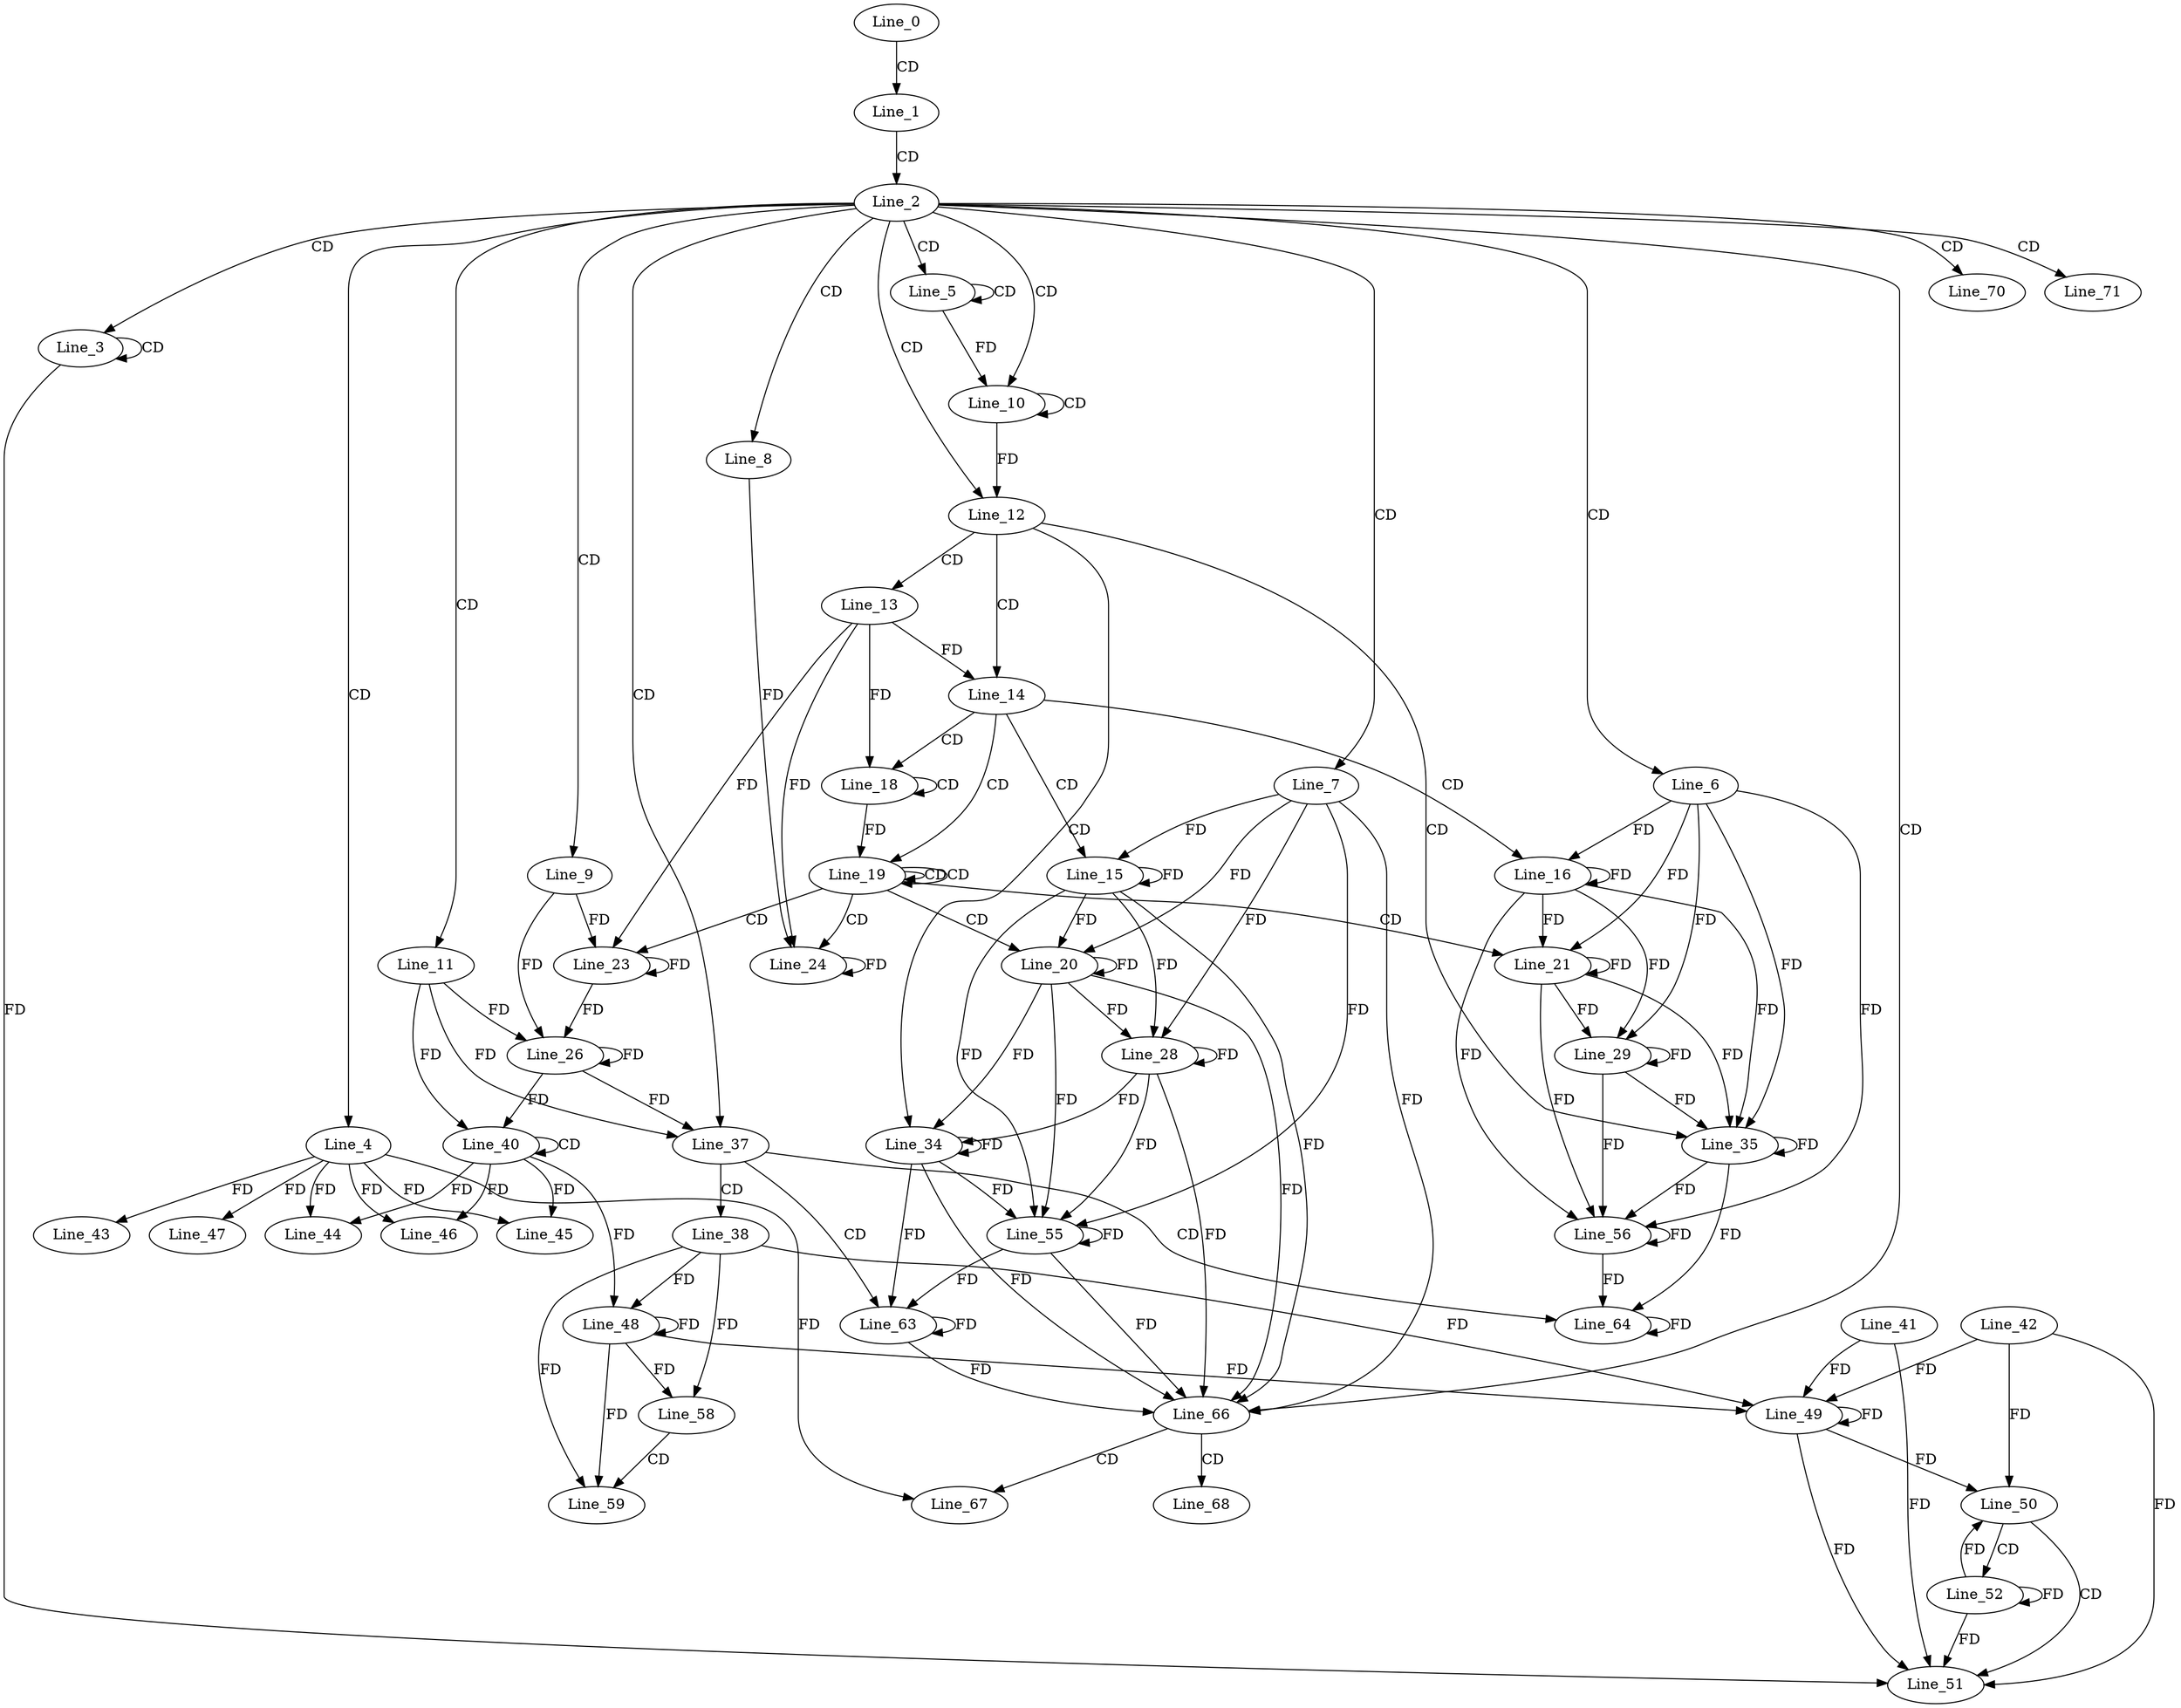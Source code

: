 digraph G {
  Line_0;
  Line_1;
  Line_2;
  Line_3;
  Line_3;
  Line_4;
  Line_5;
  Line_5;
  Line_6;
  Line_7;
  Line_8;
  Line_9;
  Line_10;
  Line_10;
  Line_11;
  Line_12;
  Line_13;
  Line_14;
  Line_14;
  Line_15;
  Line_16;
  Line_18;
  Line_18;
  Line_19;
  Line_19;
  Line_19;
  Line_20;
  Line_21;
  Line_23;
  Line_23;
  Line_24;
  Line_24;
  Line_26;
  Line_26;
  Line_28;
  Line_29;
  Line_34;
  Line_35;
  Line_37;
  Line_38;
  Line_40;
  Line_40;
  Line_43;
  Line_44;
  Line_44;
  Line_45;
  Line_45;
  Line_46;
  Line_46;
  Line_47;
  Line_48;
  Line_48;
  Line_42;
  Line_49;
  Line_49;
  Line_41;
  Line_50;
  Line_51;
  Line_52;
  Line_52;
  Line_55;
  Line_56;
  Line_58;
  Line_59;
  Line_63;
  Line_64;
  Line_66;
  Line_67;
  Line_68;
  Line_70;
  Line_71;
  Line_0 -> Line_1 [ label="CD" ];
  Line_1 -> Line_2 [ label="CD" ];
  Line_2 -> Line_3 [ label="CD" ];
  Line_3 -> Line_3 [ label="CD" ];
  Line_2 -> Line_4 [ label="CD" ];
  Line_2 -> Line_5 [ label="CD" ];
  Line_5 -> Line_5 [ label="CD" ];
  Line_2 -> Line_6 [ label="CD" ];
  Line_2 -> Line_7 [ label="CD" ];
  Line_2 -> Line_8 [ label="CD" ];
  Line_2 -> Line_9 [ label="CD" ];
  Line_2 -> Line_10 [ label="CD" ];
  Line_10 -> Line_10 [ label="CD" ];
  Line_5 -> Line_10 [ label="FD" ];
  Line_2 -> Line_11 [ label="CD" ];
  Line_2 -> Line_12 [ label="CD" ];
  Line_10 -> Line_12 [ label="FD" ];
  Line_12 -> Line_13 [ label="CD" ];
  Line_12 -> Line_14 [ label="CD" ];
  Line_13 -> Line_14 [ label="FD" ];
  Line_14 -> Line_15 [ label="CD" ];
  Line_7 -> Line_15 [ label="FD" ];
  Line_15 -> Line_15 [ label="FD" ];
  Line_14 -> Line_16 [ label="CD" ];
  Line_6 -> Line_16 [ label="FD" ];
  Line_16 -> Line_16 [ label="FD" ];
  Line_14 -> Line_18 [ label="CD" ];
  Line_18 -> Line_18 [ label="CD" ];
  Line_13 -> Line_18 [ label="FD" ];
  Line_14 -> Line_19 [ label="CD" ];
  Line_19 -> Line_19 [ label="CD" ];
  Line_19 -> Line_19 [ label="CD" ];
  Line_18 -> Line_19 [ label="FD" ];
  Line_19 -> Line_20 [ label="CD" ];
  Line_7 -> Line_20 [ label="FD" ];
  Line_15 -> Line_20 [ label="FD" ];
  Line_20 -> Line_20 [ label="FD" ];
  Line_19 -> Line_21 [ label="CD" ];
  Line_6 -> Line_21 [ label="FD" ];
  Line_16 -> Line_21 [ label="FD" ];
  Line_21 -> Line_21 [ label="FD" ];
  Line_19 -> Line_23 [ label="CD" ];
  Line_9 -> Line_23 [ label="FD" ];
  Line_23 -> Line_23 [ label="FD" ];
  Line_13 -> Line_23 [ label="FD" ];
  Line_19 -> Line_24 [ label="CD" ];
  Line_8 -> Line_24 [ label="FD" ];
  Line_24 -> Line_24 [ label="FD" ];
  Line_13 -> Line_24 [ label="FD" ];
  Line_11 -> Line_26 [ label="FD" ];
  Line_26 -> Line_26 [ label="FD" ];
  Line_9 -> Line_26 [ label="FD" ];
  Line_23 -> Line_26 [ label="FD" ];
  Line_7 -> Line_28 [ label="FD" ];
  Line_15 -> Line_28 [ label="FD" ];
  Line_20 -> Line_28 [ label="FD" ];
  Line_28 -> Line_28 [ label="FD" ];
  Line_6 -> Line_29 [ label="FD" ];
  Line_16 -> Line_29 [ label="FD" ];
  Line_21 -> Line_29 [ label="FD" ];
  Line_29 -> Line_29 [ label="FD" ];
  Line_12 -> Line_34 [ label="CD" ];
  Line_20 -> Line_34 [ label="FD" ];
  Line_28 -> Line_34 [ label="FD" ];
  Line_34 -> Line_34 [ label="FD" ];
  Line_12 -> Line_35 [ label="CD" ];
  Line_6 -> Line_35 [ label="FD" ];
  Line_16 -> Line_35 [ label="FD" ];
  Line_21 -> Line_35 [ label="FD" ];
  Line_29 -> Line_35 [ label="FD" ];
  Line_35 -> Line_35 [ label="FD" ];
  Line_2 -> Line_37 [ label="CD" ];
  Line_11 -> Line_37 [ label="FD" ];
  Line_26 -> Line_37 [ label="FD" ];
  Line_37 -> Line_38 [ label="CD" ];
  Line_40 -> Line_40 [ label="CD" ];
  Line_11 -> Line_40 [ label="FD" ];
  Line_26 -> Line_40 [ label="FD" ];
  Line_4 -> Line_43 [ label="FD" ];
  Line_4 -> Line_44 [ label="FD" ];
  Line_40 -> Line_44 [ label="FD" ];
  Line_4 -> Line_45 [ label="FD" ];
  Line_40 -> Line_45 [ label="FD" ];
  Line_4 -> Line_46 [ label="FD" ];
  Line_40 -> Line_46 [ label="FD" ];
  Line_4 -> Line_47 [ label="FD" ];
  Line_38 -> Line_48 [ label="FD" ];
  Line_48 -> Line_48 [ label="FD" ];
  Line_40 -> Line_48 [ label="FD" ];
  Line_42 -> Line_49 [ label="FD" ];
  Line_49 -> Line_49 [ label="FD" ];
  Line_38 -> Line_49 [ label="FD" ];
  Line_48 -> Line_49 [ label="FD" ];
  Line_41 -> Line_49 [ label="FD" ];
  Line_42 -> Line_50 [ label="FD" ];
  Line_49 -> Line_50 [ label="FD" ];
  Line_50 -> Line_51 [ label="CD" ];
  Line_3 -> Line_51 [ label="FD" ];
  Line_41 -> Line_51 [ label="FD" ];
  Line_42 -> Line_51 [ label="FD" ];
  Line_49 -> Line_51 [ label="FD" ];
  Line_50 -> Line_52 [ label="CD" ];
  Line_52 -> Line_52 [ label="FD" ];
  Line_7 -> Line_55 [ label="FD" ];
  Line_15 -> Line_55 [ label="FD" ];
  Line_20 -> Line_55 [ label="FD" ];
  Line_28 -> Line_55 [ label="FD" ];
  Line_34 -> Line_55 [ label="FD" ];
  Line_55 -> Line_55 [ label="FD" ];
  Line_6 -> Line_56 [ label="FD" ];
  Line_16 -> Line_56 [ label="FD" ];
  Line_21 -> Line_56 [ label="FD" ];
  Line_29 -> Line_56 [ label="FD" ];
  Line_35 -> Line_56 [ label="FD" ];
  Line_56 -> Line_56 [ label="FD" ];
  Line_38 -> Line_58 [ label="FD" ];
  Line_48 -> Line_58 [ label="FD" ];
  Line_58 -> Line_59 [ label="CD" ];
  Line_38 -> Line_59 [ label="FD" ];
  Line_48 -> Line_59 [ label="FD" ];
  Line_37 -> Line_63 [ label="CD" ];
  Line_34 -> Line_63 [ label="FD" ];
  Line_55 -> Line_63 [ label="FD" ];
  Line_63 -> Line_63 [ label="FD" ];
  Line_37 -> Line_64 [ label="CD" ];
  Line_35 -> Line_64 [ label="FD" ];
  Line_56 -> Line_64 [ label="FD" ];
  Line_64 -> Line_64 [ label="FD" ];
  Line_2 -> Line_66 [ label="CD" ];
  Line_7 -> Line_66 [ label="FD" ];
  Line_15 -> Line_66 [ label="FD" ];
  Line_20 -> Line_66 [ label="FD" ];
  Line_28 -> Line_66 [ label="FD" ];
  Line_34 -> Line_66 [ label="FD" ];
  Line_55 -> Line_66 [ label="FD" ];
  Line_63 -> Line_66 [ label="FD" ];
  Line_66 -> Line_67 [ label="CD" ];
  Line_4 -> Line_67 [ label="FD" ];
  Line_66 -> Line_68 [ label="CD" ];
  Line_2 -> Line_70 [ label="CD" ];
  Line_2 -> Line_71 [ label="CD" ];
  Line_52 -> Line_50 [ label="FD" ];
  Line_52 -> Line_51 [ label="FD" ];
}

